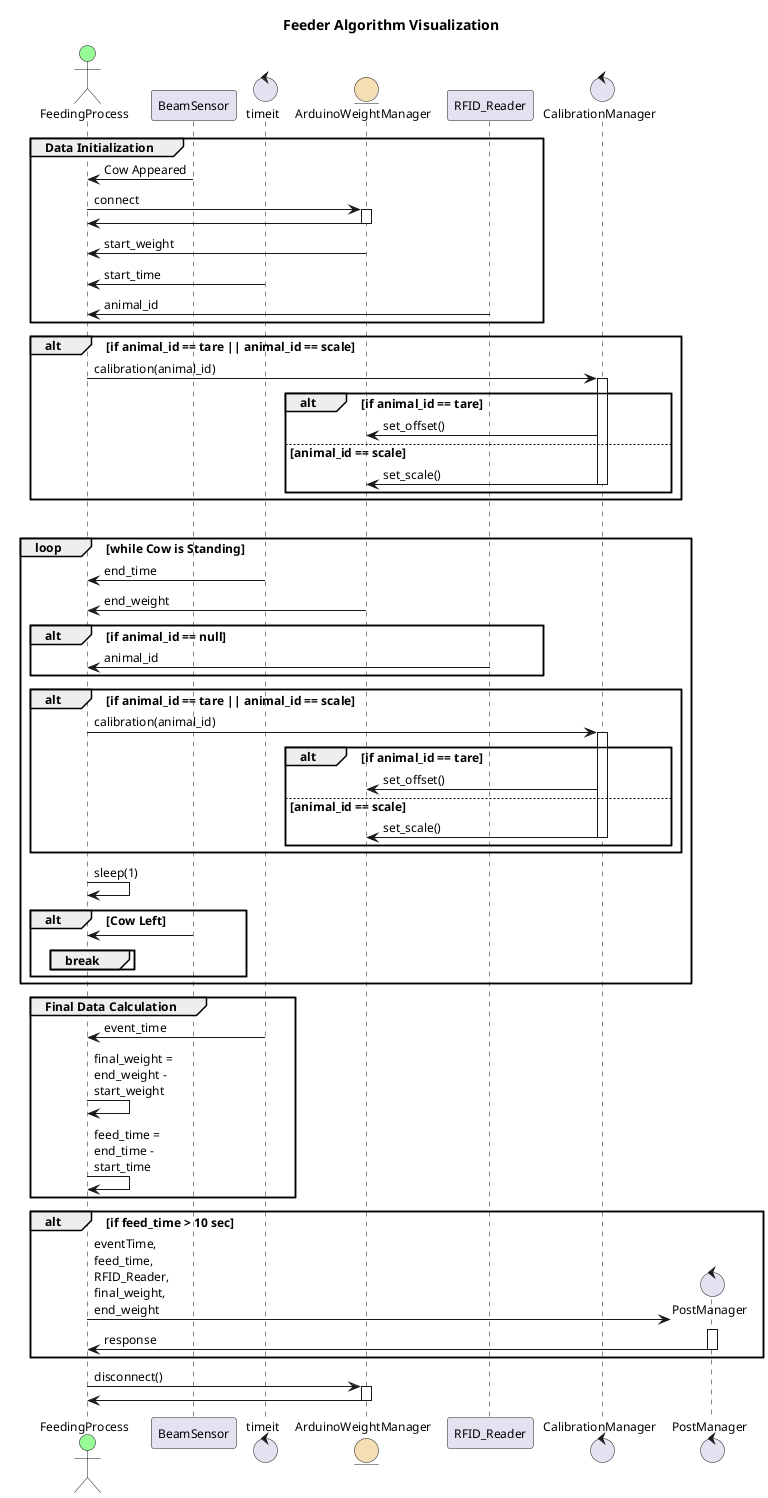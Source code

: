 @startuml
skinparam maxMessageSize 100
skinparam actorBackgroundColor PaleGreen
skinparam entityBackgroundColor Wheat
skinparam defaultFontName Arial
skinparam defaultFontSize 12
skinparam linetype polyline

title Feeder Algorithm Visualization

actor FeedingProcess
participant BeamSensor
control timeit
entity ArduinoWeightManager
participant RFID_Reader
control CalibrationManager
control PostManager

group Data Initialization
BeamSensor -> FeedingProcess : Cow Appeared
FeedingProcess -> ArduinoWeightManager : connect
activate ArduinoWeightManager
ArduinoWeightManager -> FeedingProcess
deactivate ArduinoWeightManager
ArduinoWeightManager -> FeedingProcess : start_weight
timeit -> FeedingProcess : start_time
RFID_Reader -> FeedingProcess : animal_id
end group

alt if animal_id == tare || animal_id == scale
FeedingProcess -> CalibrationManager: calibration(animal_id)
activate CalibrationManager
alt if animal_id == tare
CalibrationManager -> ArduinoWeightManager : set_offset()
else animal_id == scale
CalibrationManager -> ArduinoWeightManager : set_scale()
deactivate CalibrationManager
end
end

group Main Feeding Loop
loop while Cow is Standing
timeit -> FeedingProcess : end_time
ArduinoWeightManager -> FeedingProcess : end_weight
alt if animal_id == null
RFID_Reader -> FeedingProcess : animal_id
end

    alt if animal_id == tare || animal_id == scale
        FeedingProcess -> CalibrationManager : calibration(animal_id)
        activate CalibrationManager
        alt if animal_id == tare
            CalibrationManager -> ArduinoWeightManager : set_offset()
        else animal_id == scale
            CalibrationManager -> ArduinoWeightManager : set_scale()
            deactivate CalibrationManager
        end
    end

    FeedingProcess -> FeedingProcess : sleep(1)

    alt Cow Left
        BeamSensor -> FeedingProcess : 
        break
    end
end
end group

group Final Data Calculation
timeit -> FeedingProcess : event_time
FeedingProcess -> FeedingProcess : final_weight = end_weight - start_weight
FeedingProcess -> FeedingProcess : feed_time = end_time - start_time
end group

alt if feed_time > 10 sec
FeedingProcess -> PostManager** : eventTime, feed_time, RFID_Reader, final_weight, end_weight
activate PostManager
PostManager -> FeedingProcess : response
deactivate PostManager
end

FeedingProcess -> ArduinoWeightManager : disconnect()
activate ArduinoWeightManager
ArduinoWeightManager -> FeedingProcess
deactivate ArduinoWeightManager

@enduml